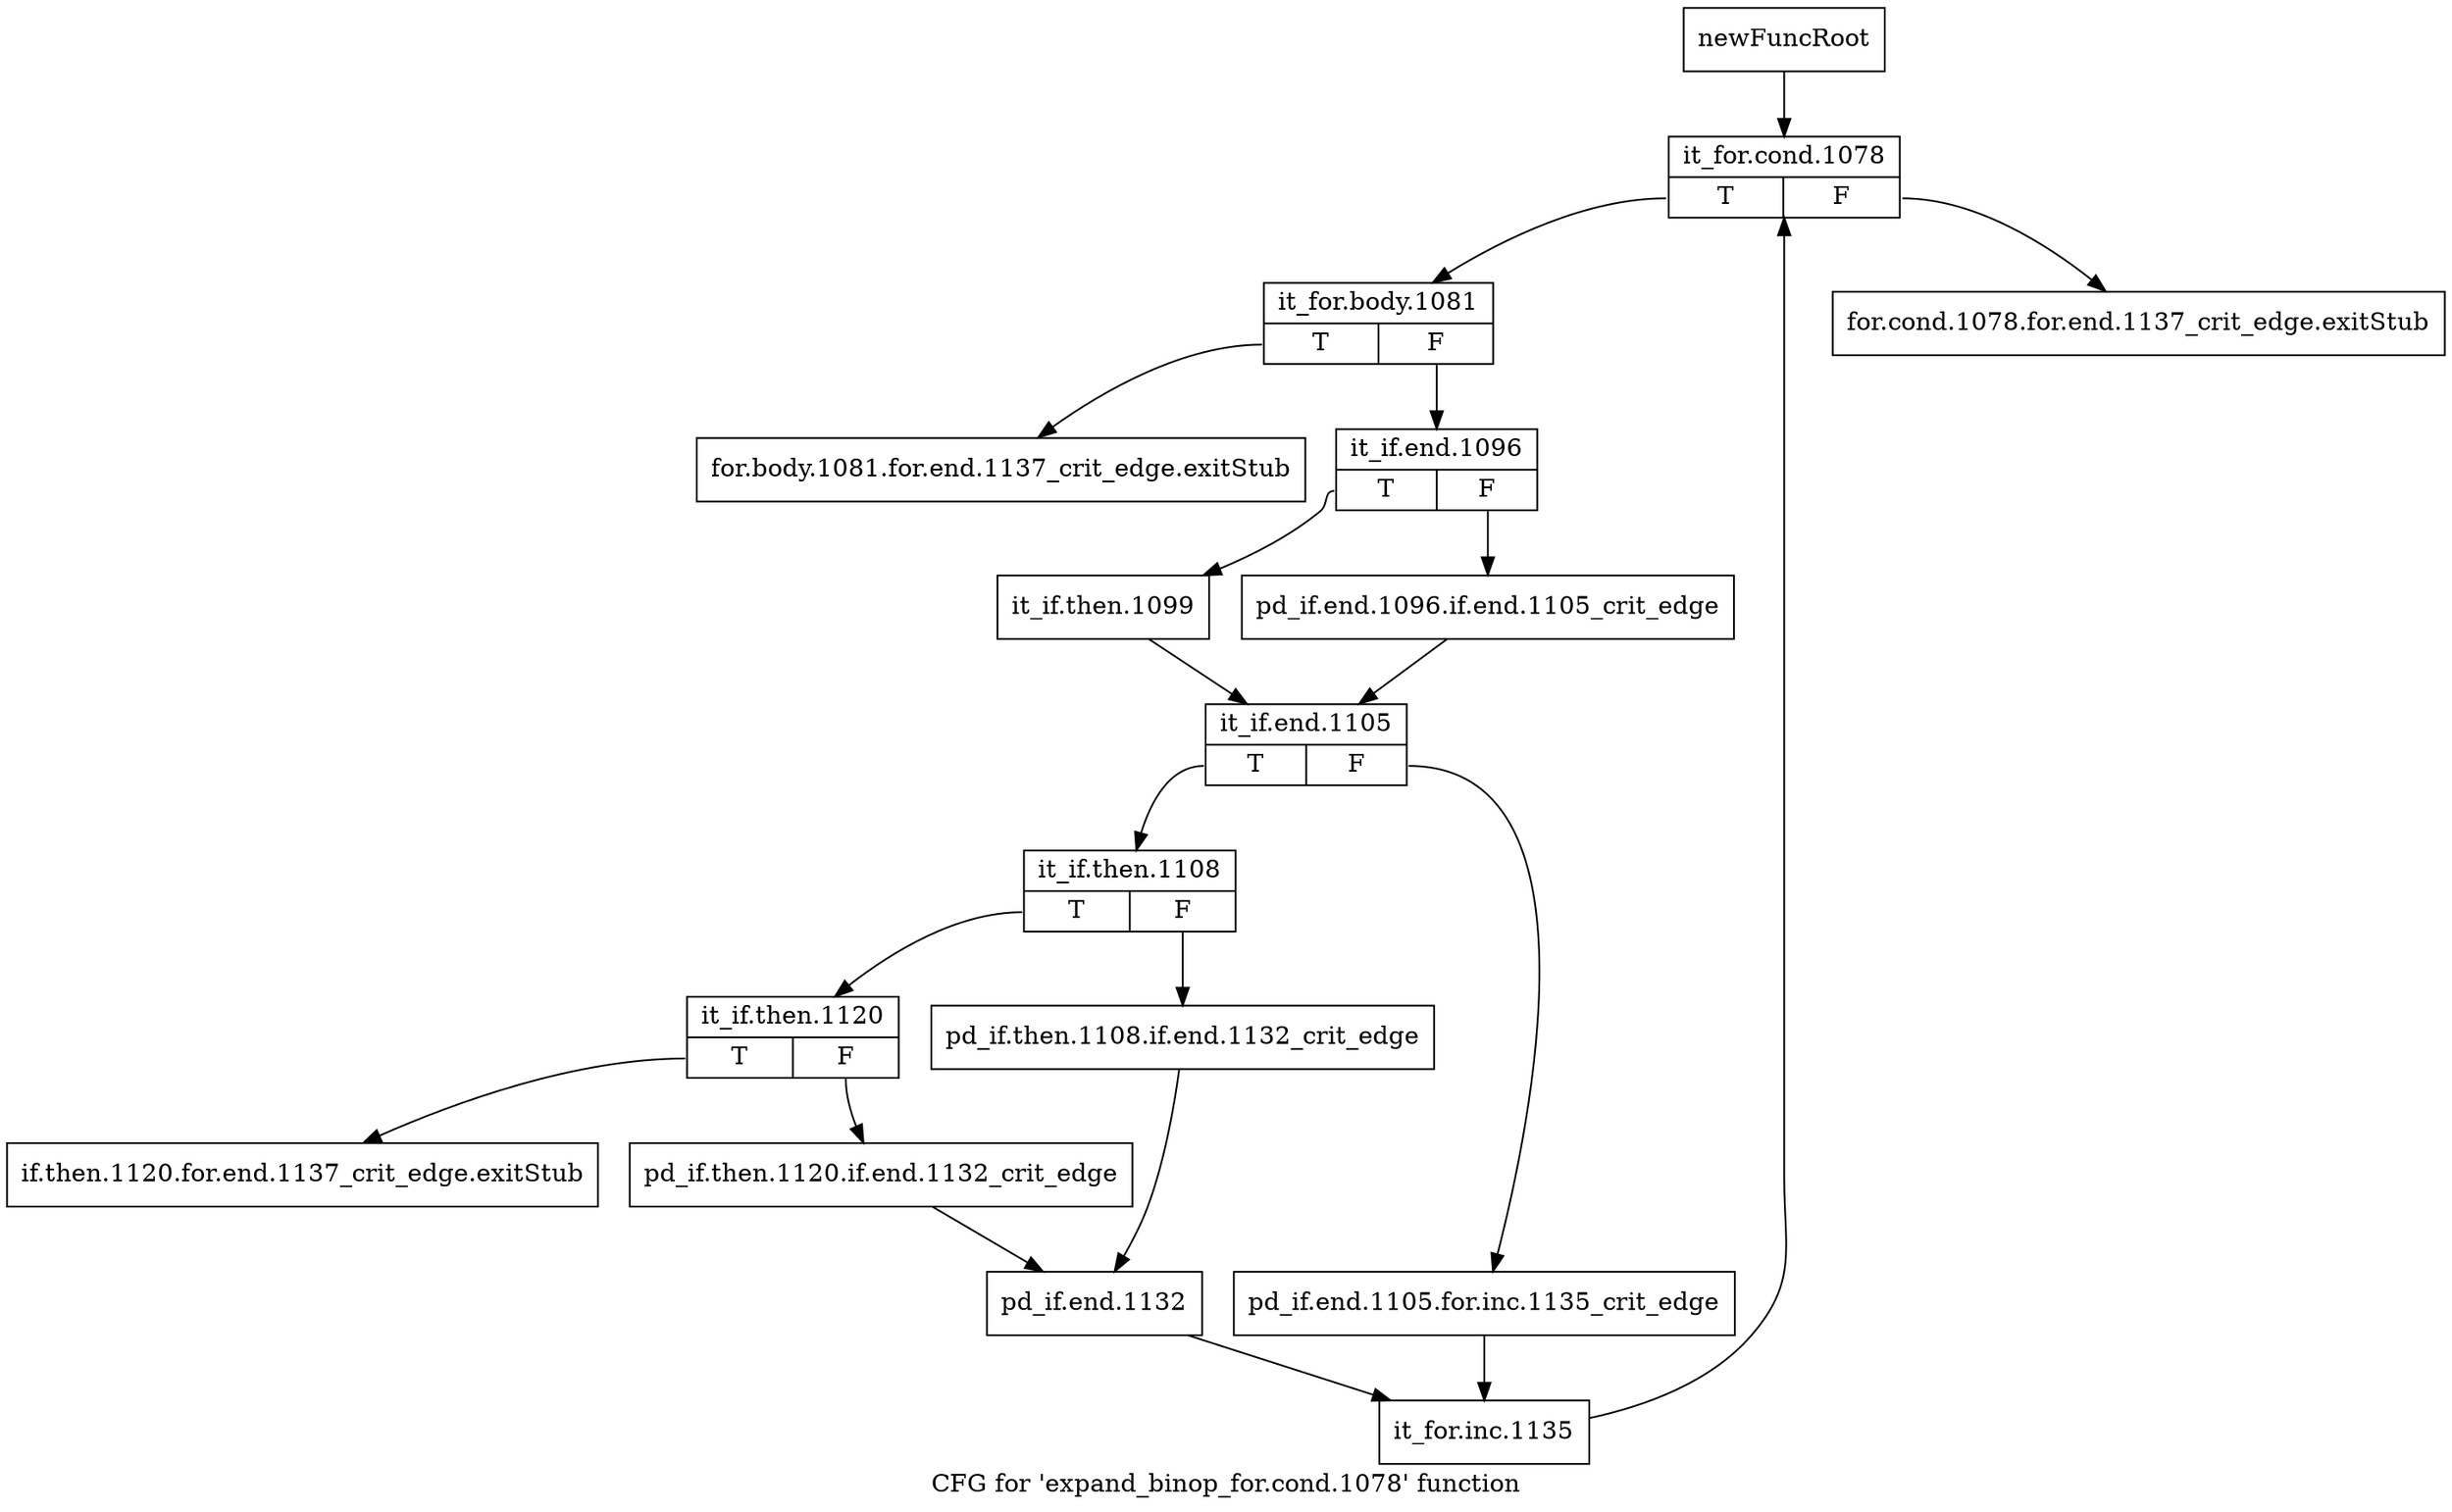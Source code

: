digraph "CFG for 'expand_binop_for.cond.1078' function" {
	label="CFG for 'expand_binop_for.cond.1078' function";

	Node0xb6e4ab0 [shape=record,label="{newFuncRoot}"];
	Node0xb6e4ab0 -> Node0xb6e4bf0;
	Node0xb6e4b00 [shape=record,label="{for.cond.1078.for.end.1137_crit_edge.exitStub}"];
	Node0xb6e4b50 [shape=record,label="{for.body.1081.for.end.1137_crit_edge.exitStub}"];
	Node0xb6e4ba0 [shape=record,label="{if.then.1120.for.end.1137_crit_edge.exitStub}"];
	Node0xb6e4bf0 [shape=record,label="{it_for.cond.1078|{<s0>T|<s1>F}}"];
	Node0xb6e4bf0:s0 -> Node0xb6e4c40;
	Node0xb6e4bf0:s1 -> Node0xb6e4b00;
	Node0xb6e4c40 [shape=record,label="{it_for.body.1081|{<s0>T|<s1>F}}"];
	Node0xb6e4c40:s0 -> Node0xb6e4b50;
	Node0xb6e4c40:s1 -> Node0xb6e4c90;
	Node0xb6e4c90 [shape=record,label="{it_if.end.1096|{<s0>T|<s1>F}}"];
	Node0xb6e4c90:s0 -> Node0xb6e4d30;
	Node0xb6e4c90:s1 -> Node0xb6e4ce0;
	Node0xb6e4ce0 [shape=record,label="{pd_if.end.1096.if.end.1105_crit_edge}"];
	Node0xb6e4ce0 -> Node0xb6e4d80;
	Node0xb6e4d30 [shape=record,label="{it_if.then.1099}"];
	Node0xb6e4d30 -> Node0xb6e4d80;
	Node0xb6e4d80 [shape=record,label="{it_if.end.1105|{<s0>T|<s1>F}}"];
	Node0xb6e4d80:s0 -> Node0xb6e4e20;
	Node0xb6e4d80:s1 -> Node0xb6e4dd0;
	Node0xb6e4dd0 [shape=record,label="{pd_if.end.1105.for.inc.1135_crit_edge}"];
	Node0xb6e4dd0 -> Node0xb6e4fb0;
	Node0xb6e4e20 [shape=record,label="{it_if.then.1108|{<s0>T|<s1>F}}"];
	Node0xb6e4e20:s0 -> Node0xb6e4ec0;
	Node0xb6e4e20:s1 -> Node0xb6e4e70;
	Node0xb6e4e70 [shape=record,label="{pd_if.then.1108.if.end.1132_crit_edge}"];
	Node0xb6e4e70 -> Node0xb6e4f60;
	Node0xb6e4ec0 [shape=record,label="{it_if.then.1120|{<s0>T|<s1>F}}"];
	Node0xb6e4ec0:s0 -> Node0xb6e4ba0;
	Node0xb6e4ec0:s1 -> Node0xb6e4f10;
	Node0xb6e4f10 [shape=record,label="{pd_if.then.1120.if.end.1132_crit_edge}"];
	Node0xb6e4f10 -> Node0xb6e4f60;
	Node0xb6e4f60 [shape=record,label="{pd_if.end.1132}"];
	Node0xb6e4f60 -> Node0xb6e4fb0;
	Node0xb6e4fb0 [shape=record,label="{it_for.inc.1135}"];
	Node0xb6e4fb0 -> Node0xb6e4bf0;
}
